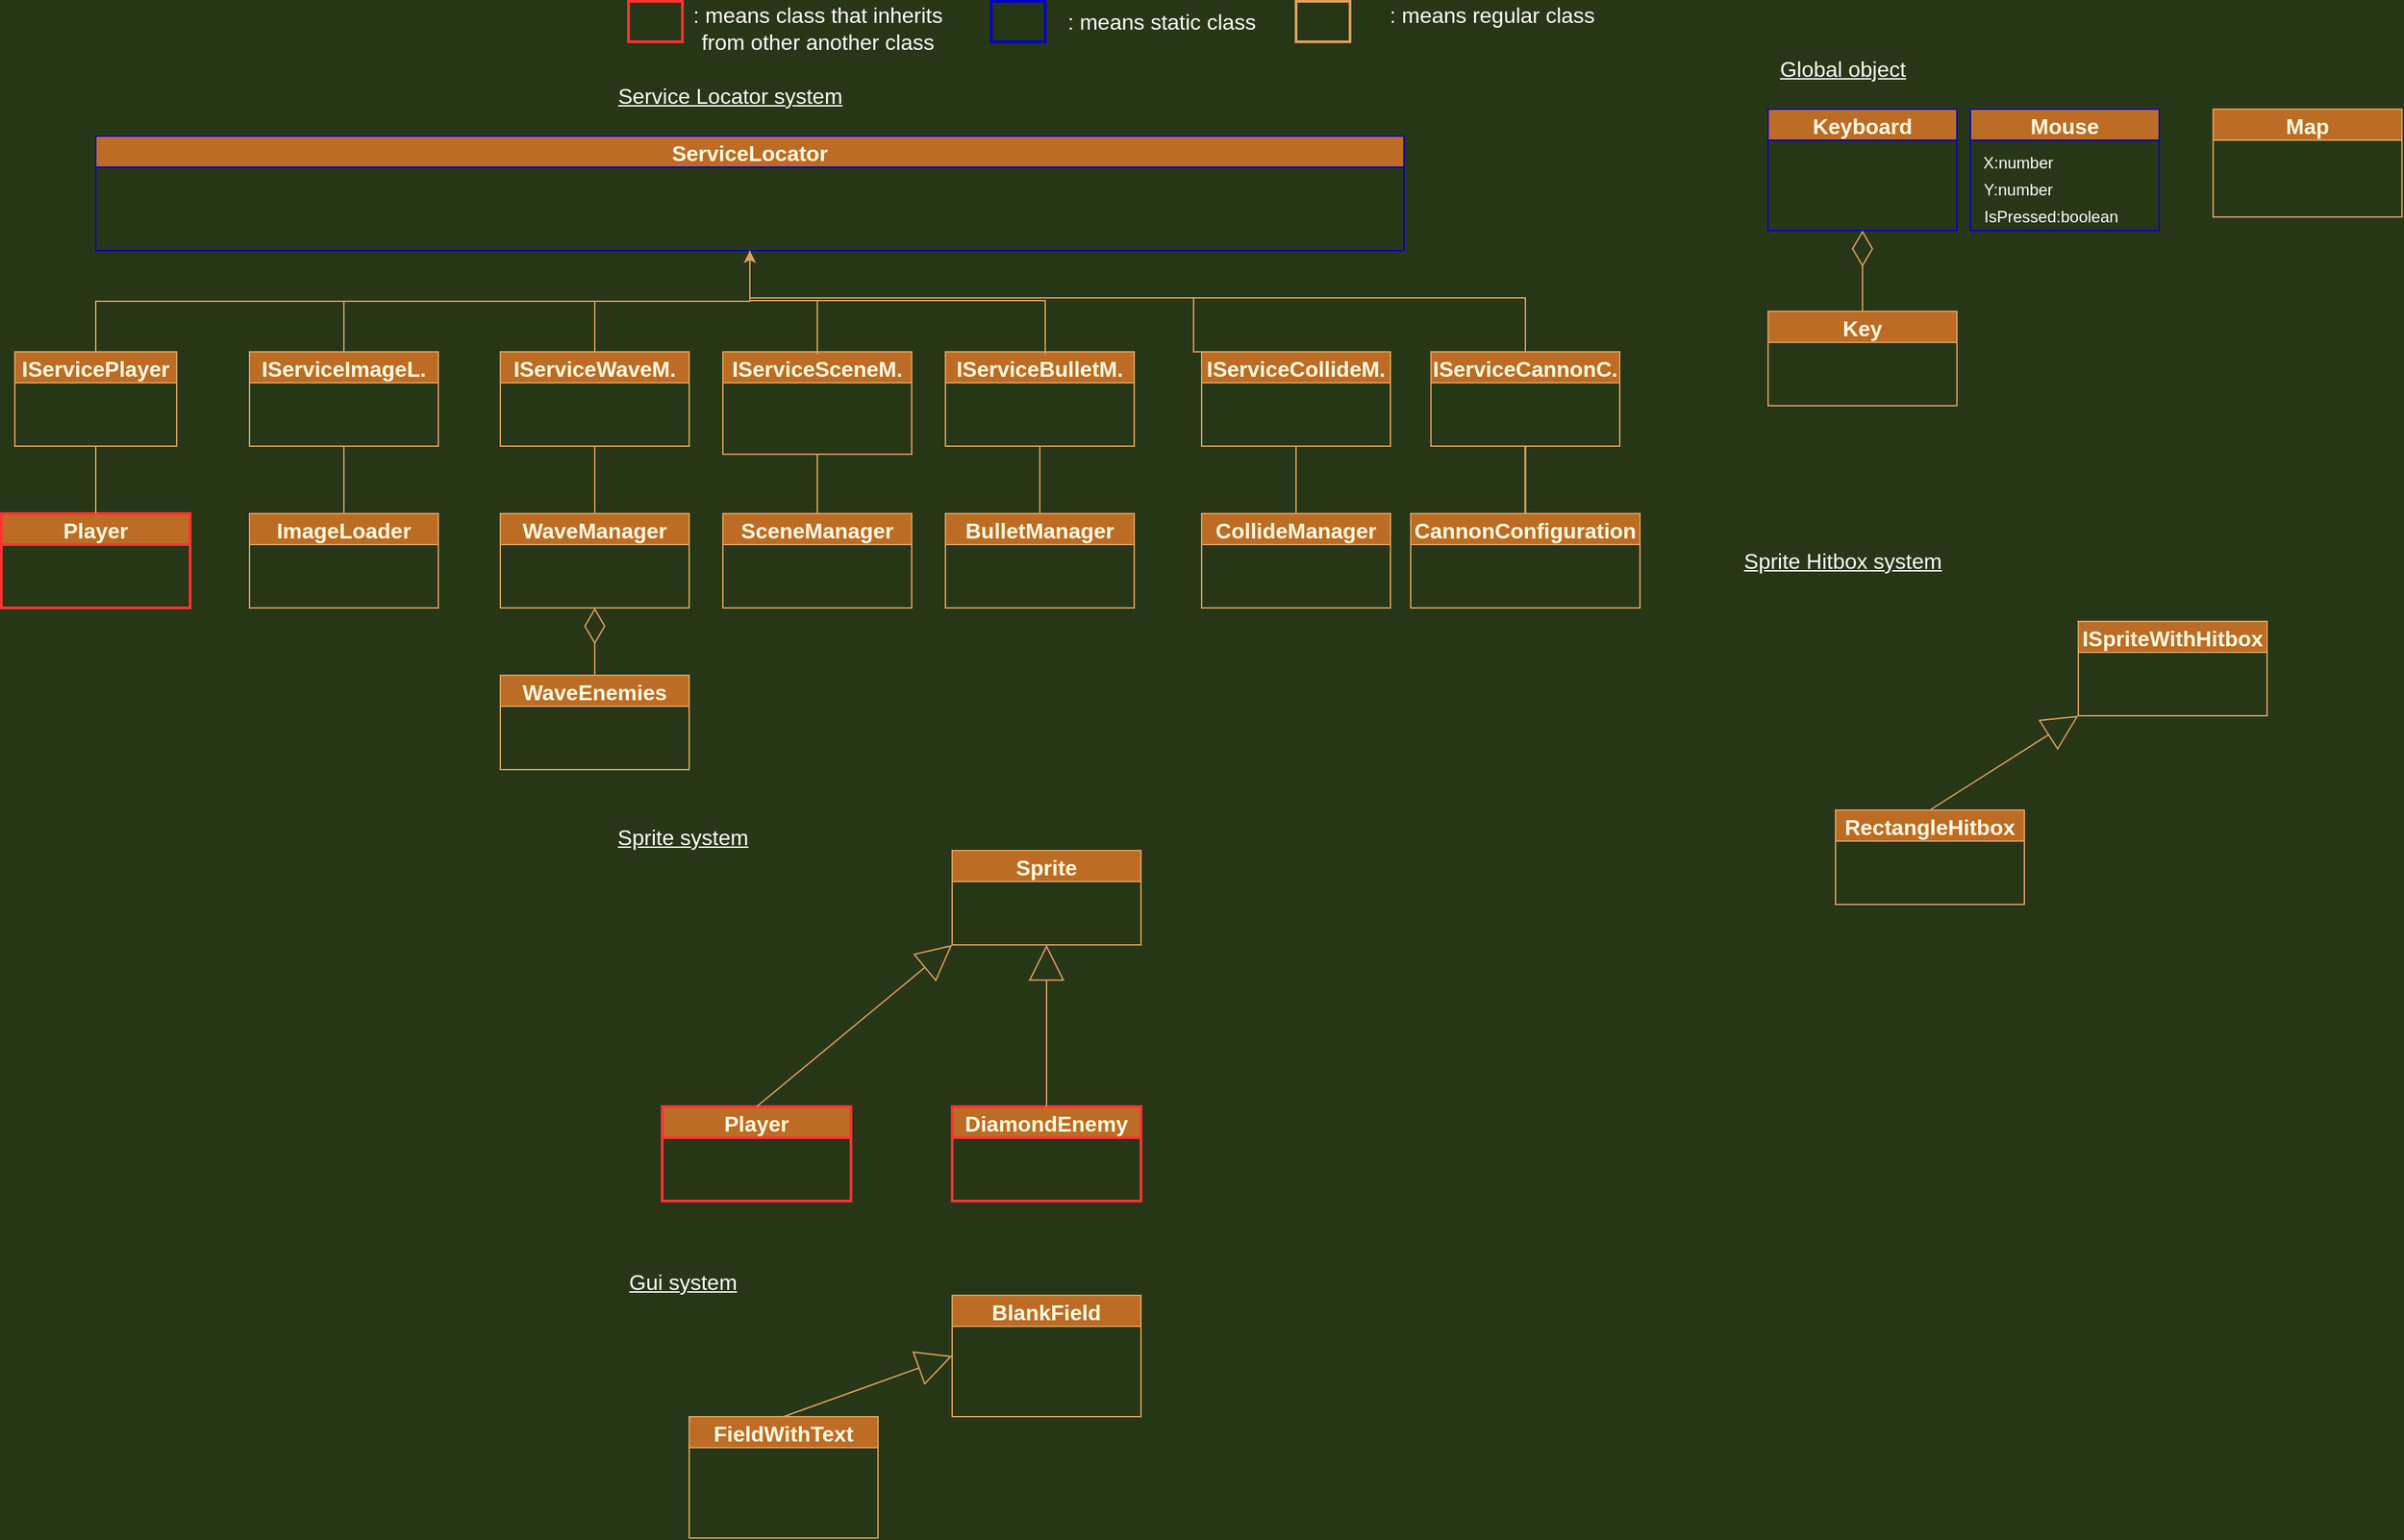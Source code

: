 <mxfile version="20.6.2" type="device"><diagram id="C5RBs43oDa-KdzZeNtuy" name="UML"><mxGraphModel dx="2238" dy="818" grid="1" gridSize="10" guides="1" tooltips="1" connect="1" arrows="1" fold="1" page="1" pageScale="1" pageWidth="827" pageHeight="1169" background="#283618" math="0" shadow="0"><root><mxCell id="WIyWlLk6GJQsqaUBKTNV-0"/><mxCell id="WIyWlLk6GJQsqaUBKTNV-1" parent="WIyWlLk6GJQsqaUBKTNV-0"/><mxCell id="g-5raJKpsObxaKDti_zx-6" value="ServiceLocator" style="swimlane;fontSize=16;fillColor=#BC6C25;strokeColor=#0000CC;fontColor=#FEFAE0;" parent="WIyWlLk6GJQsqaUBKTNV-1" vertex="1"><mxGeometry x="-370" y="120" width="970" height="85" as="geometry"><mxRectangle x="190" y="20" width="150" height="23" as="alternateBounds"/></mxGeometry></mxCell><mxCell id="g-5raJKpsObxaKDti_zx-8" value="Map" style="swimlane;fontSize=16;fillColor=#BC6C25;strokeColor=#DDA15E;fontColor=#FEFAE0;" parent="WIyWlLk6GJQsqaUBKTNV-1" vertex="1"><mxGeometry x="1200" y="100" width="140" height="80" as="geometry"><mxRectangle x="190" y="20" width="150" height="23" as="alternateBounds"/></mxGeometry></mxCell><mxCell id="g-5raJKpsObxaKDti_zx-12" value="Player" style="swimlane;fontSize=16;fillColor=#BC6C25;strokeColor=#FF3333;fontColor=#FEFAE0;strokeWidth=2;" parent="WIyWlLk6GJQsqaUBKTNV-1" vertex="1"><mxGeometry x="-440" y="400" width="140" height="70" as="geometry"><mxRectangle x="190" y="20" width="150" height="23" as="alternateBounds"/></mxGeometry></mxCell><mxCell id="g-5raJKpsObxaKDti_zx-20" style="edgeStyle=orthogonalEdgeStyle;rounded=0;orthogonalLoop=1;jettySize=auto;html=1;exitX=0.5;exitY=0;exitDx=0;exitDy=0;fontSize=16;endArrow=none;endFill=0;entryX=0.5;entryY=1;entryDx=0;entryDy=0;labelBackgroundColor=#283618;strokeColor=#DDA15E;fontColor=#FEFAE0;" parent="WIyWlLk6GJQsqaUBKTNV-1" source="g-5raJKpsObxaKDti_zx-17" target="-GE-2Ka66sJtz2oF2acg-0" edge="1"><mxGeometry relative="1" as="geometry"><mxPoint x="-200" y="150" as="targetPoint"/><Array as="points"><mxPoint y="360"/><mxPoint y="360"/></Array></mxGeometry></mxCell><mxCell id="g-5raJKpsObxaKDti_zx-17" value="WaveManager" style="swimlane;fontSize=16;fillColor=#BC6C25;strokeColor=#DDA15E;fontColor=#FEFAE0;" parent="WIyWlLk6GJQsqaUBKTNV-1" vertex="1"><mxGeometry x="-70" y="400" width="140" height="70" as="geometry"><mxRectangle x="190" y="20" width="150" height="23" as="alternateBounds"/></mxGeometry></mxCell><mxCell id="-GE-2Ka66sJtz2oF2acg-1" style="edgeStyle=orthogonalEdgeStyle;rounded=0;orthogonalLoop=1;jettySize=auto;html=1;exitX=0.5;exitY=0;exitDx=0;exitDy=0;entryX=0.5;entryY=1;entryDx=0;entryDy=0;labelBackgroundColor=#283618;strokeColor=#DDA15E;fontColor=#FEFAE0;" parent="WIyWlLk6GJQsqaUBKTNV-1" source="-GE-2Ka66sJtz2oF2acg-0" target="g-5raJKpsObxaKDti_zx-6" edge="1"><mxGeometry relative="1" as="geometry"><mxPoint x="399.905" y="330" as="targetPoint"/></mxGeometry></mxCell><mxCell id="-GE-2Ka66sJtz2oF2acg-0" value="IServiceWaveM." style="swimlane;fontSize=16;fillColor=#BC6C25;strokeColor=#DDA15E;fontColor=#FEFAE0;" parent="WIyWlLk6GJQsqaUBKTNV-1" vertex="1"><mxGeometry x="-70" y="280" width="140" height="70" as="geometry"><mxRectangle x="430" y="280" width="150" height="23" as="alternateBounds"/></mxGeometry></mxCell><mxCell id="-GE-2Ka66sJtz2oF2acg-4" value="WaveEnemies" style="swimlane;fontSize=16;fillColor=#BC6C25;strokeColor=#DDA15E;fontColor=#FEFAE0;" parent="WIyWlLk6GJQsqaUBKTNV-1" vertex="1"><mxGeometry x="-70" y="520" width="140" height="70" as="geometry"><mxRectangle x="190" y="20" width="150" height="23" as="alternateBounds"/></mxGeometry></mxCell><mxCell id="-GE-2Ka66sJtz2oF2acg-6" value="" style="endArrow=diamondThin;endFill=0;endSize=24;html=1;rounded=0;entryX=0.5;entryY=1;entryDx=0;entryDy=0;exitX=0.5;exitY=0;exitDx=0;exitDy=0;labelBackgroundColor=#283618;strokeColor=#DDA15E;fontColor=#FEFAE0;" parent="WIyWlLk6GJQsqaUBKTNV-1" source="-GE-2Ka66sJtz2oF2acg-4" target="g-5raJKpsObxaKDti_zx-17" edge="1"><mxGeometry width="160" relative="1" as="geometry"><mxPoint x="-56" y="510" as="sourcePoint"/><mxPoint x="104" y="510" as="targetPoint"/></mxGeometry></mxCell><mxCell id="V9U0GmDqesyQ9slzaR_p-1" value="Keyboard" style="swimlane;fontSize=16;fillColor=#BC6C25;strokeColor=#0000CC;fontColor=#FEFAE0;" parent="WIyWlLk6GJQsqaUBKTNV-1" vertex="1"><mxGeometry x="870" y="100" width="140" height="90" as="geometry"><mxRectangle x="190" y="20" width="150" height="23" as="alternateBounds"/></mxGeometry></mxCell><mxCell id="V9U0GmDqesyQ9slzaR_p-2" value="" style="endArrow=diamondThin;endFill=0;endSize=24;html=1;rounded=0;entryX=0.5;entryY=1;entryDx=0;entryDy=0;labelBackgroundColor=#283618;strokeColor=#DDA15E;fontColor=#FEFAE0;exitX=0.5;exitY=0;exitDx=0;exitDy=0;" parent="WIyWlLk6GJQsqaUBKTNV-1" source="V9U0GmDqesyQ9slzaR_p-3" target="V9U0GmDqesyQ9slzaR_p-1" edge="1"><mxGeometry width="160" relative="1" as="geometry"><mxPoint x="1040" y="225" as="sourcePoint"/><mxPoint x="1070" y="200" as="targetPoint"/></mxGeometry></mxCell><mxCell id="V9U0GmDqesyQ9slzaR_p-3" value="Key" style="swimlane;fontSize=16;fillColor=#BC6C25;strokeColor=#DDA15E;fontColor=#FEFAE0;" parent="WIyWlLk6GJQsqaUBKTNV-1" vertex="1"><mxGeometry x="870" y="250" width="140" height="70" as="geometry"><mxRectangle x="190" y="20" width="150" height="23" as="alternateBounds"/></mxGeometry></mxCell><mxCell id="TbEE9UcLQv3WG1AGGVP--0" value="Mouse" style="swimlane;fontSize=16;fillColor=#BC6C25;strokeColor=#0000CC;fontColor=#FEFAE0;startSize=23;" parent="WIyWlLk6GJQsqaUBKTNV-1" vertex="1"><mxGeometry x="1020" y="100" width="140" height="90" as="geometry"><mxRectangle x="200" y="760" width="150" height="23" as="alternateBounds"/></mxGeometry></mxCell><mxCell id="TbEE9UcLQv3WG1AGGVP--1" value="&lt;font color=&quot;#ffffff&quot;&gt;X:number&lt;/font&gt;" style="text;html=1;align=center;verticalAlign=middle;resizable=0;points=[];autosize=1;strokeColor=none;fillColor=none;" parent="TbEE9UcLQv3WG1AGGVP--0" vertex="1"><mxGeometry x="-0.5" y="30" width="70" height="20" as="geometry"/></mxCell><mxCell id="TbEE9UcLQv3WG1AGGVP--3" value="Y:number" style="text;html=1;strokeColor=none;fillColor=none;align=center;verticalAlign=middle;whiteSpace=wrap;rounded=0;fontColor=#FFFFFF;" parent="TbEE9UcLQv3WG1AGGVP--0" vertex="1"><mxGeometry x="-2" y="50" width="75" height="20" as="geometry"/></mxCell><mxCell id="TbEE9UcLQv3WG1AGGVP--4" value="IsPressed:boolean" style="text;html=1;strokeColor=none;fillColor=none;align=center;verticalAlign=middle;whiteSpace=wrap;rounded=0;fontColor=#FFFFFF;" parent="TbEE9UcLQv3WG1AGGVP--0" vertex="1"><mxGeometry x="30" y="70" width="60" height="20" as="geometry"/></mxCell><mxCell id="DxszzZgnX7t651tJXjvw-0" value="BlankField" style="swimlane;fontSize=16;fillColor=#BC6C25;strokeColor=#DDA15E;fontColor=#FEFAE0;startSize=23;" parent="WIyWlLk6GJQsqaUBKTNV-1" vertex="1"><mxGeometry x="265" y="980" width="140" height="90" as="geometry"><mxRectangle x="200" y="760" width="150" height="23" as="alternateBounds"/></mxGeometry></mxCell><mxCell id="DxszzZgnX7t651tJXjvw-6" value="FieldWithText" style="swimlane;fontSize=16;fillColor=#BC6C25;strokeColor=#DDA15E;fontColor=#FEFAE0;startSize=23;" parent="WIyWlLk6GJQsqaUBKTNV-1" vertex="1"><mxGeometry x="70" y="1070" width="140" height="90" as="geometry"><mxRectangle x="200" y="760" width="150" height="23" as="alternateBounds"/></mxGeometry></mxCell><mxCell id="DxszzZgnX7t651tJXjvw-7" value="" style="endArrow=block;endFill=0;endSize=24;html=1;rounded=0;entryX=0;entryY=0.5;entryDx=0;entryDy=0;labelBackgroundColor=#283618;strokeColor=#DDA15E;fontColor=#FEFAE0;exitX=0.5;exitY=0;exitDx=0;exitDy=0;" parent="WIyWlLk6GJQsqaUBKTNV-1" source="DxszzZgnX7t651tJXjvw-6" target="DxszzZgnX7t651tJXjvw-0" edge="1"><mxGeometry width="160" relative="1" as="geometry"><mxPoint x="325" y="1100" as="sourcePoint"/><mxPoint x="325" y="1060" as="targetPoint"/></mxGeometry></mxCell><mxCell id="DxszzZgnX7t651tJXjvw-8" style="edgeStyle=orthogonalEdgeStyle;rounded=0;orthogonalLoop=1;jettySize=auto;html=1;exitX=0.5;exitY=0;exitDx=0;exitDy=0;fontSize=16;endArrow=none;endFill=0;entryX=0.5;entryY=1;entryDx=0;entryDy=0;labelBackgroundColor=#283618;strokeColor=#DDA15E;fontColor=#FEFAE0;" parent="WIyWlLk6GJQsqaUBKTNV-1" source="DxszzZgnX7t651tJXjvw-9" target="DxszzZgnX7t651tJXjvw-10" edge="1"><mxGeometry relative="1" as="geometry"><mxPoint x="-35" y="150" as="targetPoint"/><Array as="points"><mxPoint x="165" y="360"/><mxPoint x="165" y="360"/></Array></mxGeometry></mxCell><mxCell id="DxszzZgnX7t651tJXjvw-9" value="SceneManager" style="swimlane;fontSize=16;fillColor=#BC6C25;strokeColor=#DDA15E;fontColor=#FEFAE0;" parent="WIyWlLk6GJQsqaUBKTNV-1" vertex="1"><mxGeometry x="95" y="400" width="140" height="70" as="geometry"><mxRectangle x="190" y="20" width="150" height="23" as="alternateBounds"/></mxGeometry></mxCell><mxCell id="DxszzZgnX7t651tJXjvw-10" value="IServiceSceneM." style="swimlane;fontSize=16;fillColor=#BC6C25;strokeColor=#DDA15E;fontColor=#FEFAE0;" parent="WIyWlLk6GJQsqaUBKTNV-1" vertex="1"><mxGeometry x="95" y="280" width="140" height="76" as="geometry"><mxRectangle x="650" y="280" width="150" height="23" as="alternateBounds"/></mxGeometry></mxCell><mxCell id="DxszzZgnX7t651tJXjvw-14" style="edgeStyle=orthogonalEdgeStyle;rounded=0;orthogonalLoop=1;jettySize=auto;html=1;fontSize=16;endArrow=none;endFill=0;labelBackgroundColor=#283618;strokeColor=#DDA15E;fontColor=#FEFAE0;exitX=0.5;exitY=0;exitDx=0;exitDy=0;entryX=0.5;entryY=1;entryDx=0;entryDy=0;" parent="WIyWlLk6GJQsqaUBKTNV-1" edge="1"><mxGeometry relative="1" as="geometry"><mxPoint x="115" y="207" as="targetPoint"/><mxPoint x="165" y="282" as="sourcePoint"/><Array as="points"><mxPoint x="165" y="242"/><mxPoint x="115" y="242"/></Array></mxGeometry></mxCell><mxCell id="FpX3AeKKCJZCxG_S0Umn-0" value="IServicePlayer" style="swimlane;fontSize=16;fillColor=#BC6C25;strokeColor=#DDA15E;fontColor=#FEFAE0;" parent="WIyWlLk6GJQsqaUBKTNV-1" vertex="1"><mxGeometry x="-430" y="280" width="120" height="70" as="geometry"><mxRectangle x="70" y="280" width="150" height="23" as="alternateBounds"/></mxGeometry></mxCell><mxCell id="FpX3AeKKCJZCxG_S0Umn-2" value="" style="edgeStyle=orthogonalEdgeStyle;rounded=0;orthogonalLoop=1;jettySize=auto;html=1;fontSize=16;entryX=0.5;entryY=0;entryDx=0;entryDy=0;endArrow=none;endFill=0;labelBackgroundColor=#283618;strokeColor=#DDA15E;fontColor=#FEFAE0;exitX=0.5;exitY=1;exitDx=0;exitDy=0;" parent="WIyWlLk6GJQsqaUBKTNV-1" source="g-5raJKpsObxaKDti_zx-6" target="FpX3AeKKCJZCxG_S0Umn-0" edge="1"><mxGeometry relative="1" as="geometry"><mxPoint x="135" y="640" as="targetPoint"/><mxPoint x="400" y="400" as="sourcePoint"/></mxGeometry></mxCell><mxCell id="FpX3AeKKCJZCxG_S0Umn-3" value="" style="endArrow=none;html=1;rounded=0;entryX=0.5;entryY=1;entryDx=0;entryDy=0;exitX=0.5;exitY=0;exitDx=0;exitDy=0;strokeColor=#DDA15E;" parent="WIyWlLk6GJQsqaUBKTNV-1" source="g-5raJKpsObxaKDti_zx-12" target="FpX3AeKKCJZCxG_S0Umn-0" edge="1"><mxGeometry width="50" height="50" relative="1" as="geometry"><mxPoint x="-150" y="364" as="sourcePoint"/><mxPoint x="-100" y="314" as="targetPoint"/></mxGeometry></mxCell><mxCell id="FpX3AeKKCJZCxG_S0Umn-7" style="edgeStyle=orthogonalEdgeStyle;rounded=0;orthogonalLoop=1;jettySize=auto;html=1;exitX=0.5;exitY=0;exitDx=0;exitDy=0;fontSize=16;endArrow=none;endFill=0;entryX=0.5;entryY=1;entryDx=0;entryDy=0;labelBackgroundColor=#283618;strokeColor=#DDA15E;fontColor=#FEFAE0;" parent="WIyWlLk6GJQsqaUBKTNV-1" source="FpX3AeKKCJZCxG_S0Umn-8" target="FpX3AeKKCJZCxG_S0Umn-9" edge="1"><mxGeometry relative="1" as="geometry"><mxPoint x="-386" y="169" as="targetPoint"/><Array as="points"><mxPoint x="-186" y="379"/><mxPoint x="-186" y="379"/></Array></mxGeometry></mxCell><mxCell id="FpX3AeKKCJZCxG_S0Umn-8" value="ImageLoader" style="swimlane;fontSize=16;fillColor=#BC6C25;strokeColor=#DDA15E;fontColor=#FEFAE0;" parent="WIyWlLk6GJQsqaUBKTNV-1" vertex="1"><mxGeometry x="-256" y="400" width="140" height="70" as="geometry"><mxRectangle x="190" y="20" width="150" height="23" as="alternateBounds"/></mxGeometry></mxCell><mxCell id="FpX3AeKKCJZCxG_S0Umn-9" value="IServiceImageL." style="swimlane;fontSize=16;fillColor=#BC6C25;strokeColor=#DDA15E;fontColor=#FEFAE0;" parent="WIyWlLk6GJQsqaUBKTNV-1" vertex="1"><mxGeometry x="-256" y="280" width="140" height="70" as="geometry"><mxRectangle x="244" y="280" width="150" height="23" as="alternateBounds"/></mxGeometry></mxCell><mxCell id="FpX3AeKKCJZCxG_S0Umn-11" value="&lt;font style=&quot;font-size: 16px;&quot; color=&quot;#ffffff&quot;&gt;&lt;u&gt;Service Locator system&lt;/u&gt;&lt;/font&gt;" style="text;html=1;align=center;verticalAlign=middle;resizable=0;points=[];autosize=1;strokeColor=none;fillColor=none;" parent="WIyWlLk6GJQsqaUBKTNV-1" vertex="1"><mxGeometry x="10" y="80" width="180" height="20" as="geometry"/></mxCell><mxCell id="FpX3AeKKCJZCxG_S0Umn-12" value="" style="whiteSpace=wrap;html=1;fontSize=16;fontColor=#FFFFFF;strokeColor=#FF3333;strokeWidth=2;fillColor=none;" parent="WIyWlLk6GJQsqaUBKTNV-1" vertex="1"><mxGeometry x="25" y="20" width="40" height="30" as="geometry"/></mxCell><mxCell id="FpX3AeKKCJZCxG_S0Umn-13" value=": means class that inherits &lt;br&gt;from other another class" style="text;html=1;align=center;verticalAlign=middle;resizable=0;points=[];autosize=1;strokeColor=none;fillColor=none;fontSize=16;fontColor=#FFFFFF;" parent="WIyWlLk6GJQsqaUBKTNV-1" vertex="1"><mxGeometry x="65" y="20" width="200" height="40" as="geometry"/></mxCell><mxCell id="FpX3AeKKCJZCxG_S0Umn-14" value="" style="whiteSpace=wrap;html=1;fontSize=16;fontColor=#FFFFFF;strokeColor=#0000CC;strokeWidth=2;fillColor=none;" parent="WIyWlLk6GJQsqaUBKTNV-1" vertex="1"><mxGeometry x="294" y="20" width="40" height="30" as="geometry"/></mxCell><mxCell id="FpX3AeKKCJZCxG_S0Umn-15" value=": means static class" style="text;html=1;align=center;verticalAlign=middle;resizable=0;points=[];autosize=1;strokeColor=none;fillColor=none;fontSize=16;fontColor=#FFFFFF;" parent="WIyWlLk6GJQsqaUBKTNV-1" vertex="1"><mxGeometry x="340" y="25" width="160" height="20" as="geometry"/></mxCell><mxCell id="FpX3AeKKCJZCxG_S0Umn-16" value="" style="whiteSpace=wrap;html=1;fontSize=16;fontColor=#FFFFFF;strokeColor=#DDA15E;strokeWidth=2;fillColor=none;" parent="WIyWlLk6GJQsqaUBKTNV-1" vertex="1"><mxGeometry x="520" y="20" width="40" height="30" as="geometry"/></mxCell><mxCell id="FpX3AeKKCJZCxG_S0Umn-17" value=": means regular class" style="text;html=1;align=center;verticalAlign=middle;resizable=0;points=[];autosize=1;strokeColor=none;fillColor=none;fontSize=16;fontColor=#FFFFFF;" parent="WIyWlLk6GJQsqaUBKTNV-1" vertex="1"><mxGeometry x="580" y="20" width="170" height="20" as="geometry"/></mxCell><mxCell id="FpX3AeKKCJZCxG_S0Umn-21" value="" style="edgeStyle=orthogonalEdgeStyle;rounded=0;orthogonalLoop=1;jettySize=auto;html=1;fontSize=16;entryX=0.5;entryY=0;entryDx=0;entryDy=0;endArrow=none;endFill=0;labelBackgroundColor=#283618;strokeColor=#DDA15E;fontColor=#FEFAE0;exitX=0.5;exitY=1;exitDx=0;exitDy=0;" parent="WIyWlLk6GJQsqaUBKTNV-1" source="g-5raJKpsObxaKDti_zx-6" target="FpX3AeKKCJZCxG_S0Umn-9" edge="1"><mxGeometry relative="1" as="geometry"><mxPoint x="180" y="321" as="targetPoint"/><mxPoint x="500" y="240" as="sourcePoint"/></mxGeometry></mxCell><mxCell id="FpX3AeKKCJZCxG_S0Umn-22" value="&lt;u&gt;Sprite system&lt;/u&gt;" style="text;html=1;align=center;verticalAlign=middle;resizable=0;points=[];autosize=1;strokeColor=none;fillColor=none;fontSize=16;fontColor=#FFFFFF;" parent="WIyWlLk6GJQsqaUBKTNV-1" vertex="1"><mxGeometry x="10" y="630" width="110" height="20" as="geometry"/></mxCell><mxCell id="FpX3AeKKCJZCxG_S0Umn-23" value="Player" style="swimlane;fontSize=16;fillColor=#BC6C25;strokeColor=#FF3333;fontColor=#FEFAE0;strokeWidth=2;" parent="WIyWlLk6GJQsqaUBKTNV-1" vertex="1"><mxGeometry x="50" y="840" width="140" height="70" as="geometry"><mxRectangle x="190" y="20" width="150" height="23" as="alternateBounds"/></mxGeometry></mxCell><mxCell id="FpX3AeKKCJZCxG_S0Umn-24" value="Sprite" style="swimlane;fontSize=16;fillColor=#BC6C25;strokeColor=#DDA15E;fontColor=#FEFAE0;strokeWidth=1;" parent="WIyWlLk6GJQsqaUBKTNV-1" vertex="1"><mxGeometry x="265" y="650" width="140" height="70" as="geometry"><mxRectangle x="190" y="20" width="150" height="23" as="alternateBounds"/></mxGeometry></mxCell><mxCell id="FpX3AeKKCJZCxG_S0Umn-25" value="" style="endArrow=block;endFill=0;endSize=24;html=1;rounded=0;entryX=0;entryY=1;entryDx=0;entryDy=0;labelBackgroundColor=#283618;strokeColor=#DDA15E;fontColor=#FEFAE0;exitX=0.5;exitY=0;exitDx=0;exitDy=0;" parent="WIyWlLk6GJQsqaUBKTNV-1" source="FpX3AeKKCJZCxG_S0Umn-23" target="FpX3AeKKCJZCxG_S0Umn-24" edge="1"><mxGeometry width="160" relative="1" as="geometry"><mxPoint x="320" y="820" as="sourcePoint"/><mxPoint x="320" y="780" as="targetPoint"/></mxGeometry></mxCell><mxCell id="FpX3AeKKCJZCxG_S0Umn-27" value="DiamondEnemy" style="swimlane;fontSize=16;fillColor=#BC6C25;strokeColor=#FF3333;fontColor=#FEFAE0;strokeWidth=2;" parent="WIyWlLk6GJQsqaUBKTNV-1" vertex="1"><mxGeometry x="265" y="840" width="140" height="70" as="geometry"><mxRectangle x="190" y="20" width="150" height="23" as="alternateBounds"/></mxGeometry></mxCell><mxCell id="FpX3AeKKCJZCxG_S0Umn-28" value="" style="endArrow=block;endFill=0;endSize=24;html=1;rounded=0;entryX=0.5;entryY=1;entryDx=0;entryDy=0;labelBackgroundColor=#283618;strokeColor=#DDA15E;fontColor=#FEFAE0;exitX=0.5;exitY=0;exitDx=0;exitDy=0;" parent="WIyWlLk6GJQsqaUBKTNV-1" source="FpX3AeKKCJZCxG_S0Umn-27" target="FpX3AeKKCJZCxG_S0Umn-24" edge="1"><mxGeometry width="160" relative="1" as="geometry"><mxPoint x="265" y="840" as="sourcePoint"/><mxPoint x="410" y="720" as="targetPoint"/></mxGeometry></mxCell><mxCell id="FpX3AeKKCJZCxG_S0Umn-29" value="&lt;u&gt;Gui system&lt;br&gt;&lt;/u&gt;" style="text;html=1;align=center;verticalAlign=middle;resizable=0;points=[];autosize=1;strokeColor=none;fillColor=none;fontSize=16;fontColor=#FFFFFF;" parent="WIyWlLk6GJQsqaUBKTNV-1" vertex="1"><mxGeometry x="15" y="960" width="100" height="20" as="geometry"/></mxCell><mxCell id="FpX3AeKKCJZCxG_S0Umn-30" value="&lt;u&gt;Global object&lt;/u&gt;" style="text;html=1;align=center;verticalAlign=middle;resizable=0;points=[];autosize=1;strokeColor=none;fillColor=none;fontSize=16;fontColor=#FFFFFF;" parent="WIyWlLk6GJQsqaUBKTNV-1" vertex="1"><mxGeometry x="870" y="60" width="110" height="20" as="geometry"/></mxCell><mxCell id="PynH-DfVqHYBwQZN_wzu-2" value="ISpriteWithHitbox" style="swimlane;fontSize=16;fillColor=#BC6C25;strokeColor=#DDA15E;fontColor=#FEFAE0;strokeWidth=1;" parent="WIyWlLk6GJQsqaUBKTNV-1" vertex="1"><mxGeometry x="1100" y="480" width="140" height="70" as="geometry"><mxRectangle x="190" y="20" width="150" height="23" as="alternateBounds"/></mxGeometry></mxCell><mxCell id="PynH-DfVqHYBwQZN_wzu-6" value="&lt;u&gt;Sprite Hitbox system&lt;br&gt;&lt;/u&gt;" style="text;html=1;align=center;verticalAlign=middle;resizable=0;points=[];autosize=1;strokeColor=none;fillColor=none;fontSize=16;fontColor=#FFFFFF;" parent="WIyWlLk6GJQsqaUBKTNV-1" vertex="1"><mxGeometry x="845" y="425" width="160" height="20" as="geometry"/></mxCell><mxCell id="PynH-DfVqHYBwQZN_wzu-8" value="RectangleHitbox" style="swimlane;fontSize=16;fillColor=#BC6C25;strokeColor=#DDA15E;fontColor=#FEFAE0;strokeWidth=1;" parent="WIyWlLk6GJQsqaUBKTNV-1" vertex="1"><mxGeometry x="920" y="620" width="140" height="70" as="geometry"><mxRectangle x="190" y="20" width="150" height="23" as="alternateBounds"/></mxGeometry></mxCell><mxCell id="PynH-DfVqHYBwQZN_wzu-10" value="" style="endArrow=block;endFill=0;endSize=24;html=1;rounded=0;entryX=0;entryY=1;entryDx=0;entryDy=0;labelBackgroundColor=#283618;strokeColor=#DDA15E;fontColor=#FEFAE0;exitX=0.5;exitY=0;exitDx=0;exitDy=0;" parent="WIyWlLk6GJQsqaUBKTNV-1" source="PynH-DfVqHYBwQZN_wzu-8" target="PynH-DfVqHYBwQZN_wzu-2" edge="1"><mxGeometry width="160" relative="1" as="geometry"><mxPoint x="980.0" y="600" as="sourcePoint"/><mxPoint x="980.0" y="480" as="targetPoint"/></mxGeometry></mxCell><mxCell id="ikzOadPKIWY_p2RMGEeP-0" style="edgeStyle=orthogonalEdgeStyle;rounded=0;orthogonalLoop=1;jettySize=auto;html=1;exitX=0.5;exitY=0;exitDx=0;exitDy=0;fontSize=16;endArrow=none;endFill=0;entryX=0.5;entryY=1;entryDx=0;entryDy=0;labelBackgroundColor=#283618;strokeColor=#DDA15E;fontColor=#FEFAE0;" parent="WIyWlLk6GJQsqaUBKTNV-1" source="ikzOadPKIWY_p2RMGEeP-1" target="ikzOadPKIWY_p2RMGEeP-2" edge="1"><mxGeometry relative="1" as="geometry"><mxPoint x="130" y="169" as="targetPoint"/><Array as="points"><mxPoint x="330" y="379"/><mxPoint x="330" y="379"/></Array></mxGeometry></mxCell><mxCell id="ikzOadPKIWY_p2RMGEeP-1" value="BulletManager" style="swimlane;fontSize=16;fillColor=#BC6C25;strokeColor=#DDA15E;fontColor=#FEFAE0;startSize=23;" parent="WIyWlLk6GJQsqaUBKTNV-1" vertex="1"><mxGeometry x="260" y="400" width="140" height="70" as="geometry"><mxRectangle x="190" y="20" width="150" height="23" as="alternateBounds"/></mxGeometry></mxCell><mxCell id="ikzOadPKIWY_p2RMGEeP-2" value="IServiceBulletM." style="swimlane;fontSize=16;fillColor=#BC6C25;strokeColor=#DDA15E;fontColor=#FEFAE0;" parent="WIyWlLk6GJQsqaUBKTNV-1" vertex="1"><mxGeometry x="260" y="280" width="140" height="70" as="geometry"><mxRectangle x="244" y="280" width="150" height="23" as="alternateBounds"/></mxGeometry></mxCell><mxCell id="ikzOadPKIWY_p2RMGEeP-4" style="edgeStyle=orthogonalEdgeStyle;rounded=0;orthogonalLoop=1;jettySize=auto;html=1;fontSize=16;endArrow=none;endFill=0;labelBackgroundColor=#283618;strokeColor=#DDA15E;fontColor=#FEFAE0;exitX=0.5;exitY=0;exitDx=0;exitDy=0;entryX=0.5;entryY=1;entryDx=0;entryDy=0;" parent="WIyWlLk6GJQsqaUBKTNV-1" edge="1"><mxGeometry relative="1" as="geometry"><mxPoint x="115" y="207" as="targetPoint"/><mxPoint x="334" y="282" as="sourcePoint"/><Array as="points"><mxPoint x="334" y="242"/><mxPoint x="115" y="242"/></Array></mxGeometry></mxCell><mxCell id="9FNuGMW9akviX4p3vBBJ-2" style="edgeStyle=orthogonalEdgeStyle;rounded=0;orthogonalLoop=1;jettySize=auto;html=1;exitX=0.5;exitY=0;exitDx=0;exitDy=0;fontSize=16;endArrow=none;endFill=0;entryX=0.5;entryY=1;entryDx=0;entryDy=0;labelBackgroundColor=#283618;strokeColor=#DDA15E;fontColor=#FEFAE0;" parent="WIyWlLk6GJQsqaUBKTNV-1" source="9FNuGMW9akviX4p3vBBJ-3" target="9FNuGMW9akviX4p3vBBJ-4" edge="1"><mxGeometry relative="1" as="geometry"><mxPoint x="320" y="169" as="targetPoint"/><Array as="points"><mxPoint x="520" y="379"/><mxPoint x="520" y="379"/></Array></mxGeometry></mxCell><mxCell id="9FNuGMW9akviX4p3vBBJ-3" value="CollideManager" style="swimlane;fontSize=16;fillColor=#BC6C25;strokeColor=#DDA15E;fontColor=#FEFAE0;startSize=23;" parent="WIyWlLk6GJQsqaUBKTNV-1" vertex="1"><mxGeometry x="450" y="400" width="140" height="70" as="geometry"><mxRectangle x="190" y="20" width="150" height="23" as="alternateBounds"/></mxGeometry></mxCell><mxCell id="9FNuGMW9akviX4p3vBBJ-4" value="IServiceCollideM." style="swimlane;fontSize=16;fillColor=#BC6C25;strokeColor=#DDA15E;fontColor=#FEFAE0;" parent="WIyWlLk6GJQsqaUBKTNV-1" vertex="1"><mxGeometry x="450" y="280" width="140" height="70" as="geometry"><mxRectangle x="244" y="280" width="150" height="23" as="alternateBounds"/></mxGeometry></mxCell><mxCell id="9FNuGMW9akviX4p3vBBJ-5" style="edgeStyle=orthogonalEdgeStyle;rounded=0;orthogonalLoop=1;jettySize=auto;html=1;fontSize=16;endArrow=none;endFill=0;labelBackgroundColor=#283618;strokeColor=#DDA15E;fontColor=#FEFAE0;exitX=0.5;exitY=0;exitDx=0;exitDy=0;entryX=0.5;entryY=1;entryDx=0;entryDy=0;" parent="WIyWlLk6GJQsqaUBKTNV-1" source="9FNuGMW9akviX4p3vBBJ-4" target="g-5raJKpsObxaKDti_zx-6" edge="1"><mxGeometry relative="1" as="geometry"><mxPoint x="225.48" y="190" as="targetPoint"/><mxPoint x="444.48" y="265" as="sourcePoint"/><Array as="points"><mxPoint x="444" y="280"/><mxPoint x="444" y="240"/><mxPoint x="115" y="240"/></Array></mxGeometry></mxCell><mxCell id="CU2xQYtxIoiNUPRjYjQj-2" value="" style="rounded=0;orthogonalLoop=1;jettySize=auto;html=1;fillColor=#ffe6cc;strokeColor=#DDA15E;shape=link;width=-0.476;" edge="1" parent="WIyWlLk6GJQsqaUBKTNV-1" source="CU2xQYtxIoiNUPRjYjQj-0" target="CU2xQYtxIoiNUPRjYjQj-1"><mxGeometry relative="1" as="geometry"/></mxCell><mxCell id="CU2xQYtxIoiNUPRjYjQj-0" value="IServiceCannonC." style="swimlane;fontSize=16;fillColor=#BC6C25;strokeColor=#DDA15E;fontColor=#FEFAE0;" vertex="1" parent="WIyWlLk6GJQsqaUBKTNV-1"><mxGeometry x="620" y="280" width="140" height="70" as="geometry"><mxRectangle x="244" y="280" width="150" height="23" as="alternateBounds"/></mxGeometry></mxCell><mxCell id="CU2xQYtxIoiNUPRjYjQj-1" value="CannonConfiguration" style="swimlane;fontSize=16;fillColor=#BC6C25;strokeColor=#DDA15E;fontColor=#FEFAE0;" vertex="1" parent="WIyWlLk6GJQsqaUBKTNV-1"><mxGeometry x="605" y="400" width="170" height="70" as="geometry"><mxRectangle x="244" y="280" width="150" height="23" as="alternateBounds"/></mxGeometry></mxCell><mxCell id="CU2xQYtxIoiNUPRjYjQj-5" style="edgeStyle=orthogonalEdgeStyle;rounded=0;orthogonalLoop=1;jettySize=auto;html=1;fontSize=16;endArrow=none;endFill=0;labelBackgroundColor=#283618;strokeColor=#DDA15E;fontColor=#FEFAE0;exitX=0.5;exitY=0;exitDx=0;exitDy=0;entryX=0.5;entryY=1;entryDx=0;entryDy=0;" edge="1" parent="WIyWlLk6GJQsqaUBKTNV-1" source="CU2xQYtxIoiNUPRjYjQj-0" target="g-5raJKpsObxaKDti_zx-6"><mxGeometry relative="1" as="geometry"><mxPoint x="334.0" y="190" as="targetPoint"/><mxPoint x="739" y="265" as="sourcePoint"/><Array as="points"><mxPoint x="690" y="240"/><mxPoint x="115" y="240"/></Array></mxGeometry></mxCell></root></mxGraphModel></diagram></mxfile>